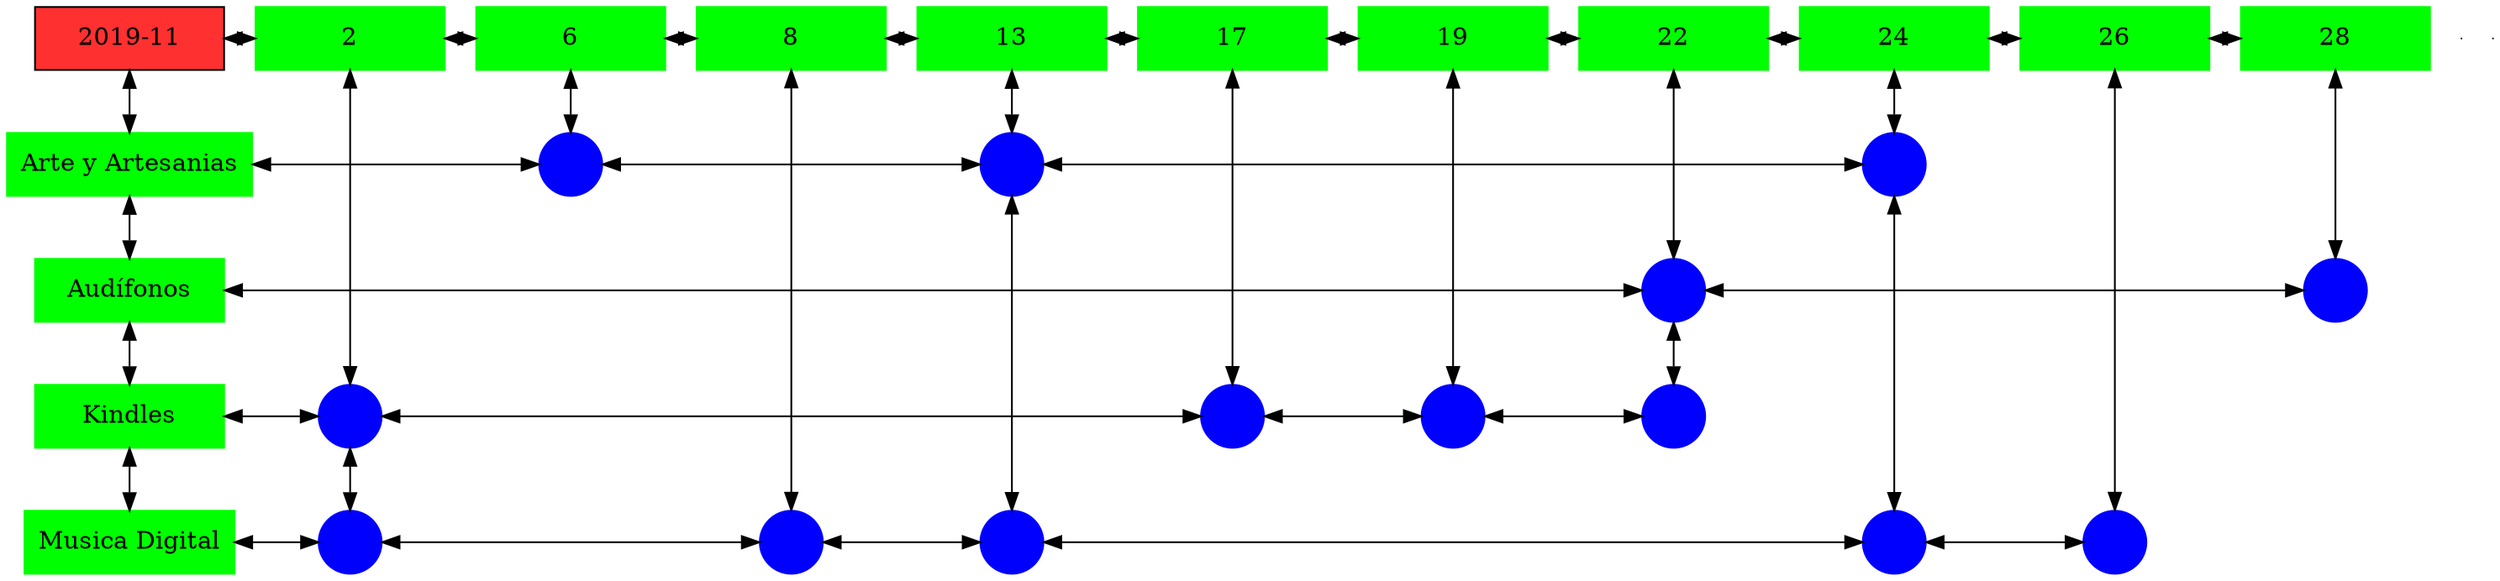 digraph G{
node[shape="box"];
nodeMt[ label = "2019-11", width = 1.5, style = filled, fillcolor = firebrick1, group = 1 ];
e0[ shape = point, width = 0 ];
e1[ shape = point, width = 0 ];
node0xc001eaf9a0[label="2",color=green,style =filled,width = 1.5 group=2];
nodeMt->node0xc001eaf9a0[dir="both"];
{rank=same;nodeMt;node0xc001eaf9a0;}
node0xc001fde230[label="6",color=green,style =filled,width = 1.5 group=6];
node0xc001eaf9a0->node0xc001fde230[dir="both"];
{rank=same;node0xc001eaf9a0;node0xc001fde230;}
node0xc00202e730[label="8",color=green,style =filled,width = 1.5 group=8];
node0xc001fde230->node0xc00202e730[dir="both"];
{rank=same;node0xc001fde230;node0xc00202e730;}
node0xc002118b40[label="13",color=green,style =filled,width = 1.5 group=13];
node0xc00202e730->node0xc002118b40[dir="both"];
{rank=same;node0xc00202e730;node0xc002118b40;}
node0xc0020be230[label="17",color=green,style =filled,width = 1.5 group=17];
node0xc002118b40->node0xc0020be230[dir="both"];
{rank=same;node0xc002118b40;node0xc0020be230;}
node0xc001e88dc0[label="19",color=green,style =filled,width = 1.5 group=19];
node0xc0020be230->node0xc001e88dc0[dir="both"];
{rank=same;node0xc0020be230;node0xc001e88dc0;}
node0xc001eaf4a0[label="22",color=green,style =filled,width = 1.5 group=22];
node0xc001e88dc0->node0xc001eaf4a0[dir="both"];
{rank=same;node0xc001e88dc0;node0xc001eaf4a0;}
node0xc0020417c0[label="24",color=green,style =filled,width = 1.5 group=24];
node0xc001eaf4a0->node0xc0020417c0[dir="both"];
{rank=same;node0xc001eaf4a0;node0xc0020417c0;}
node0xc001f10d70[label="26",color=green,style =filled,width = 1.5 group=26];
node0xc0020417c0->node0xc001f10d70[dir="both"];
{rank=same;node0xc0020417c0;node0xc001f10d70;}
node0xc0021489b0[label="28",color=green,style =filled,width = 1.5 group=28];
node0xc001f10d70->node0xc0021489b0[dir="both"];
{rank=same;node0xc001f10d70;node0xc0021489b0;}
node0xc001fde1e0[label="Arte y Artesanias",color=green,style =filled width = 1.5 group=1];
node0xc001fdc200[label="",color=blue,style =filled, width = 0.5 group=6 shape=circle];
node0xc001fde1e0->node0xc001fdc200[dir="both"];
{rank=same;node0xc001fde1e0;node0xc001fdc200;}
node0xc002114a80[label="",color=blue,style =filled, width = 0.5 group=13 shape=circle];
node0xc001fdc200->node0xc002114a80[dir="both"];
{rank=same;node0xc002114a80;node0xc001fdc200;}
node0xc002039e80[label="",color=blue,style =filled, width = 0.5 group=24 shape=circle];
node0xc002114a80->node0xc002039e80[dir="both"];
{rank=same;node0xc002039e80;node0xc002114a80;}
node0xc001eaf450[label="Audífonos",color=green,style =filled width = 1.5 group=1];
node0xc001ebc000[label="",color=blue,style =filled, width = 0.5 group=22 shape=circle];
node0xc001eaf450->node0xc001ebc000[dir="both"];
{rank=same;node0xc001eaf450;node0xc001ebc000;}
node0xc00213f380[label="",color=blue,style =filled, width = 0.5 group=28 shape=circle];
node0xc001ebc000->node0xc00213f380[dir="both"];
{rank=same;node0xc00213f380;node0xc001ebc000;}
node0xc001e88d70[label="Kindles",color=green,style =filled width = 1.5 group=1];
node0xc0020a7180[label="",color=blue,style =filled, width = 0.5 group=2 shape=circle];
node0xc001e88d70->node0xc0020a7180[dir="both"];
{rank=same;node0xc001e88d70;node0xc0020a7180;}
node0xc0020bc600[label="",color=blue,style =filled, width = 0.5 group=17 shape=circle];
node0xc0020a7180->node0xc0020bc600[dir="both"];
{rank=same;node0xc0020bc600;node0xc0020a7180;}
node0xc001e8a400[label="",color=blue,style =filled, width = 0.5 group=19 shape=circle];
node0xc0020bc600->node0xc001e8a400[dir="both"];
{rank=same;node0xc001e8a400;node0xc0020bc600;}
node0xc0020bd580[label="",color=blue,style =filled, width = 0.5 group=22 shape=circle];
node0xc001e8a400->node0xc0020bd580[dir="both"];
{rank=same;node0xc0020bd580;node0xc001e8a400;}
node0xc001eaf950[label="Musica Digital",color=green,style =filled width = 1.5 group=1];
node0xc001ebc300[label="",color=blue,style =filled, width = 0.5 group=2 shape=circle];
node0xc001eaf950->node0xc001ebc300[dir="both"];
{rank=same;node0xc001eaf950;node0xc001ebc300;}
node0xc002027c00[label="",color=blue,style =filled, width = 0.5 group=8 shape=circle];
node0xc001ebc300->node0xc002027c00[dir="both"];
{rank=same;node0xc002027c00;node0xc001ebc300;}
node0xc002185600[label="",color=blue,style =filled, width = 0.5 group=13 shape=circle];
node0xc002027c00->node0xc002185600[dir="both"];
{rank=same;node0xc002185600;node0xc002027c00;}
node0xc0022b1300[label="",color=blue,style =filled, width = 0.5 group=24 shape=circle];
node0xc002185600->node0xc0022b1300[dir="both"];
{rank=same;node0xc0022b1300;node0xc002185600;}
node0xc001f12480[label="",color=blue,style =filled, width = 0.5 group=26 shape=circle];
node0xc0022b1300->node0xc001f12480[dir="both"];
{rank=same;node0xc001f12480;node0xc0022b1300;}
node0xc001eaf9a0->node0xc0020a7180[dir="both"];
node0xc0020a7180->node0xc001ebc300[dir="both"];
node0xc001fde230->node0xc001fdc200[dir="both"];
node0xc00202e730->node0xc002027c00[dir="both"];
node0xc002118b40->node0xc002114a80[dir="both"];
node0xc002114a80->node0xc002185600[dir="both"];
node0xc0020be230->node0xc0020bc600[dir="both"];
node0xc001e88dc0->node0xc001e8a400[dir="both"];
node0xc001eaf4a0->node0xc001ebc000[dir="both"];
node0xc001ebc000->node0xc0020bd580[dir="both"];
node0xc0020417c0->node0xc002039e80[dir="both"];
node0xc002039e80->node0xc0022b1300[dir="both"];
node0xc001f10d70->node0xc001f12480[dir="both"];
node0xc0021489b0->node0xc00213f380[dir="both"];
nodeMt->node0xc001fde1e0[dir="both"];
node0xc001fde1e0->node0xc001eaf450[dir="both"];
node0xc001eaf450->node0xc001e88d70[dir="both"];
node0xc001e88d70->node0xc001eaf950[dir="both"];
}

